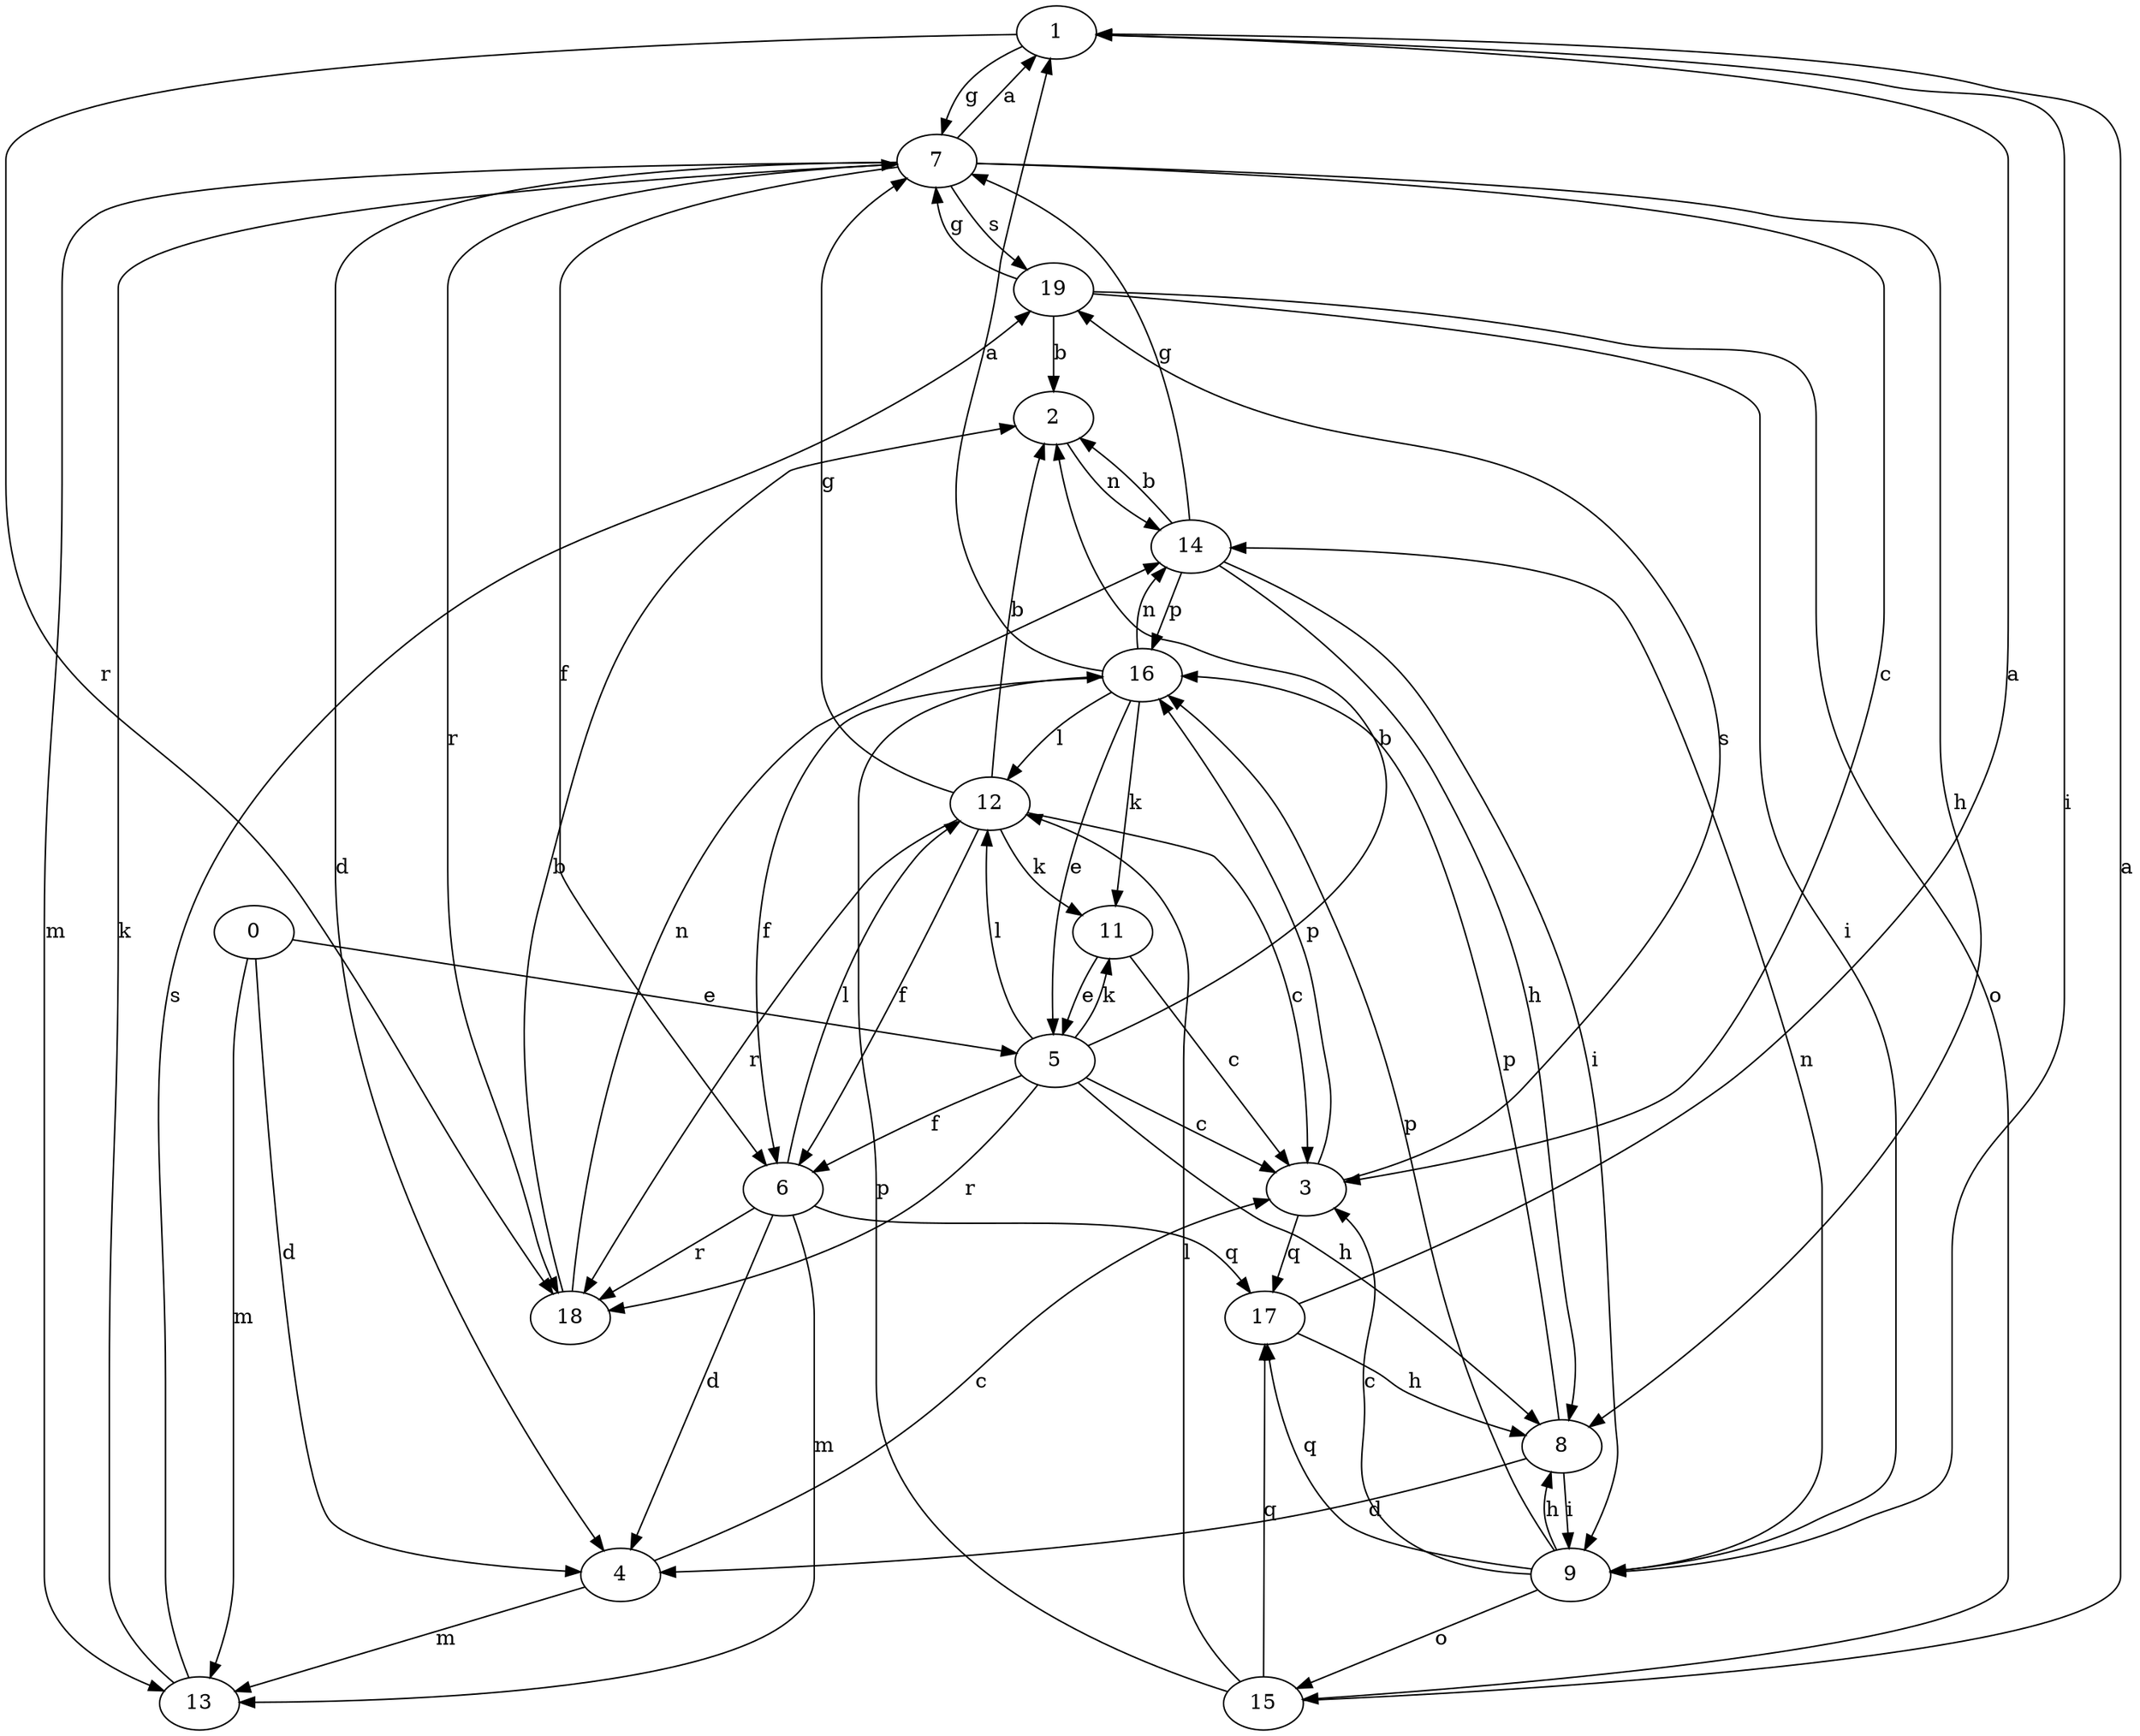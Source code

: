 strict digraph  {
1;
2;
3;
4;
5;
6;
7;
8;
9;
11;
12;
13;
14;
0;
15;
16;
17;
18;
19;
1 -> 7  [label=g];
1 -> 9  [label=i];
1 -> 18  [label=r];
2 -> 14  [label=n];
3 -> 16  [label=p];
3 -> 17  [label=q];
3 -> 19  [label=s];
4 -> 3  [label=c];
4 -> 13  [label=m];
5 -> 2  [label=b];
5 -> 3  [label=c];
5 -> 6  [label=f];
5 -> 8  [label=h];
5 -> 11  [label=k];
5 -> 12  [label=l];
5 -> 18  [label=r];
6 -> 4  [label=d];
6 -> 12  [label=l];
6 -> 13  [label=m];
6 -> 17  [label=q];
6 -> 18  [label=r];
7 -> 1  [label=a];
7 -> 3  [label=c];
7 -> 4  [label=d];
7 -> 6  [label=f];
7 -> 8  [label=h];
7 -> 13  [label=m];
7 -> 18  [label=r];
7 -> 19  [label=s];
8 -> 4  [label=d];
8 -> 9  [label=i];
8 -> 16  [label=p];
9 -> 3  [label=c];
9 -> 8  [label=h];
9 -> 14  [label=n];
9 -> 15  [label=o];
9 -> 16  [label=p];
9 -> 17  [label=q];
11 -> 3  [label=c];
11 -> 5  [label=e];
12 -> 2  [label=b];
12 -> 3  [label=c];
12 -> 6  [label=f];
12 -> 7  [label=g];
12 -> 11  [label=k];
12 -> 18  [label=r];
13 -> 19  [label=s];
13 -> 7  [label=k];
14 -> 2  [label=b];
14 -> 7  [label=g];
14 -> 8  [label=h];
14 -> 9  [label=i];
14 -> 16  [label=p];
0 -> 4  [label=d];
0 -> 5  [label=e];
0 -> 13  [label=m];
15 -> 1  [label=a];
15 -> 12  [label=l];
15 -> 16  [label=p];
15 -> 17  [label=q];
16 -> 1  [label=a];
16 -> 5  [label=e];
16 -> 6  [label=f];
16 -> 11  [label=k];
16 -> 12  [label=l];
16 -> 14  [label=n];
17 -> 1  [label=a];
17 -> 8  [label=h];
18 -> 2  [label=b];
18 -> 14  [label=n];
19 -> 2  [label=b];
19 -> 7  [label=g];
19 -> 9  [label=i];
19 -> 15  [label=o];
}
